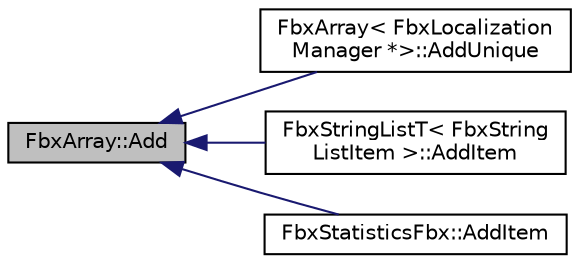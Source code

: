 digraph "FbxArray::Add"
{
  edge [fontname="Helvetica",fontsize="10",labelfontname="Helvetica",labelfontsize="10"];
  node [fontname="Helvetica",fontsize="10",shape=record];
  rankdir="LR";
  Node9 [label="FbxArray::Add",height=0.2,width=0.4,color="black", fillcolor="grey75", style="filled", fontcolor="black"];
  Node9 -> Node10 [dir="back",color="midnightblue",fontsize="10",style="solid",fontname="Helvetica"];
  Node10 [label="FbxArray\< FbxLocalization\lManager *\>::AddUnique",height=0.2,width=0.4,color="black", fillcolor="white", style="filled",URL="$class_fbx_array.html#a30f56716ede895f07b7b6ed59a889623"];
  Node9 -> Node11 [dir="back",color="midnightblue",fontsize="10",style="solid",fontname="Helvetica"];
  Node11 [label="FbxStringListT\< FbxString\lListItem \>::AddItem",height=0.2,width=0.4,color="black", fillcolor="white", style="filled",URL="$class_fbx_string_list_t.html#aa8dfd9f7ca27dafca1f2c80aa8590a19"];
  Node9 -> Node12 [dir="back",color="midnightblue",fontsize="10",style="solid",fontname="Helvetica"];
  Node12 [label="FbxStatisticsFbx::AddItem",height=0.2,width=0.4,color="black", fillcolor="white", style="filled",URL="$class_fbx_statistics_fbx.html#a572bf7348dca4967ed1b43c7d2e32982"];
}
